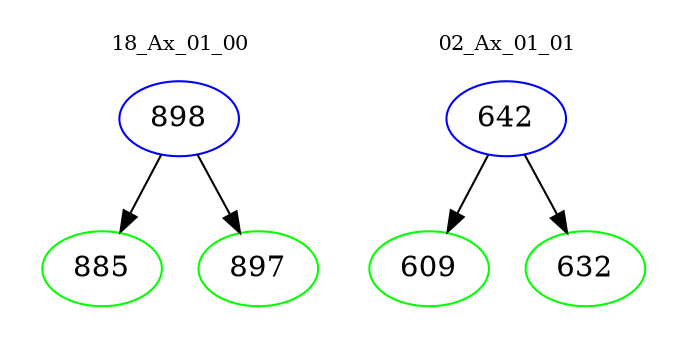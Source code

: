 digraph{
subgraph cluster_0 {
color = white
label = "18_Ax_01_00";
fontsize=10;
T0_898 [label="898", color="blue"]
T0_898 -> T0_885 [color="black"]
T0_885 [label="885", color="green"]
T0_898 -> T0_897 [color="black"]
T0_897 [label="897", color="green"]
}
subgraph cluster_1 {
color = white
label = "02_Ax_01_01";
fontsize=10;
T1_642 [label="642", color="blue"]
T1_642 -> T1_609 [color="black"]
T1_609 [label="609", color="green"]
T1_642 -> T1_632 [color="black"]
T1_632 [label="632", color="green"]
}
}
